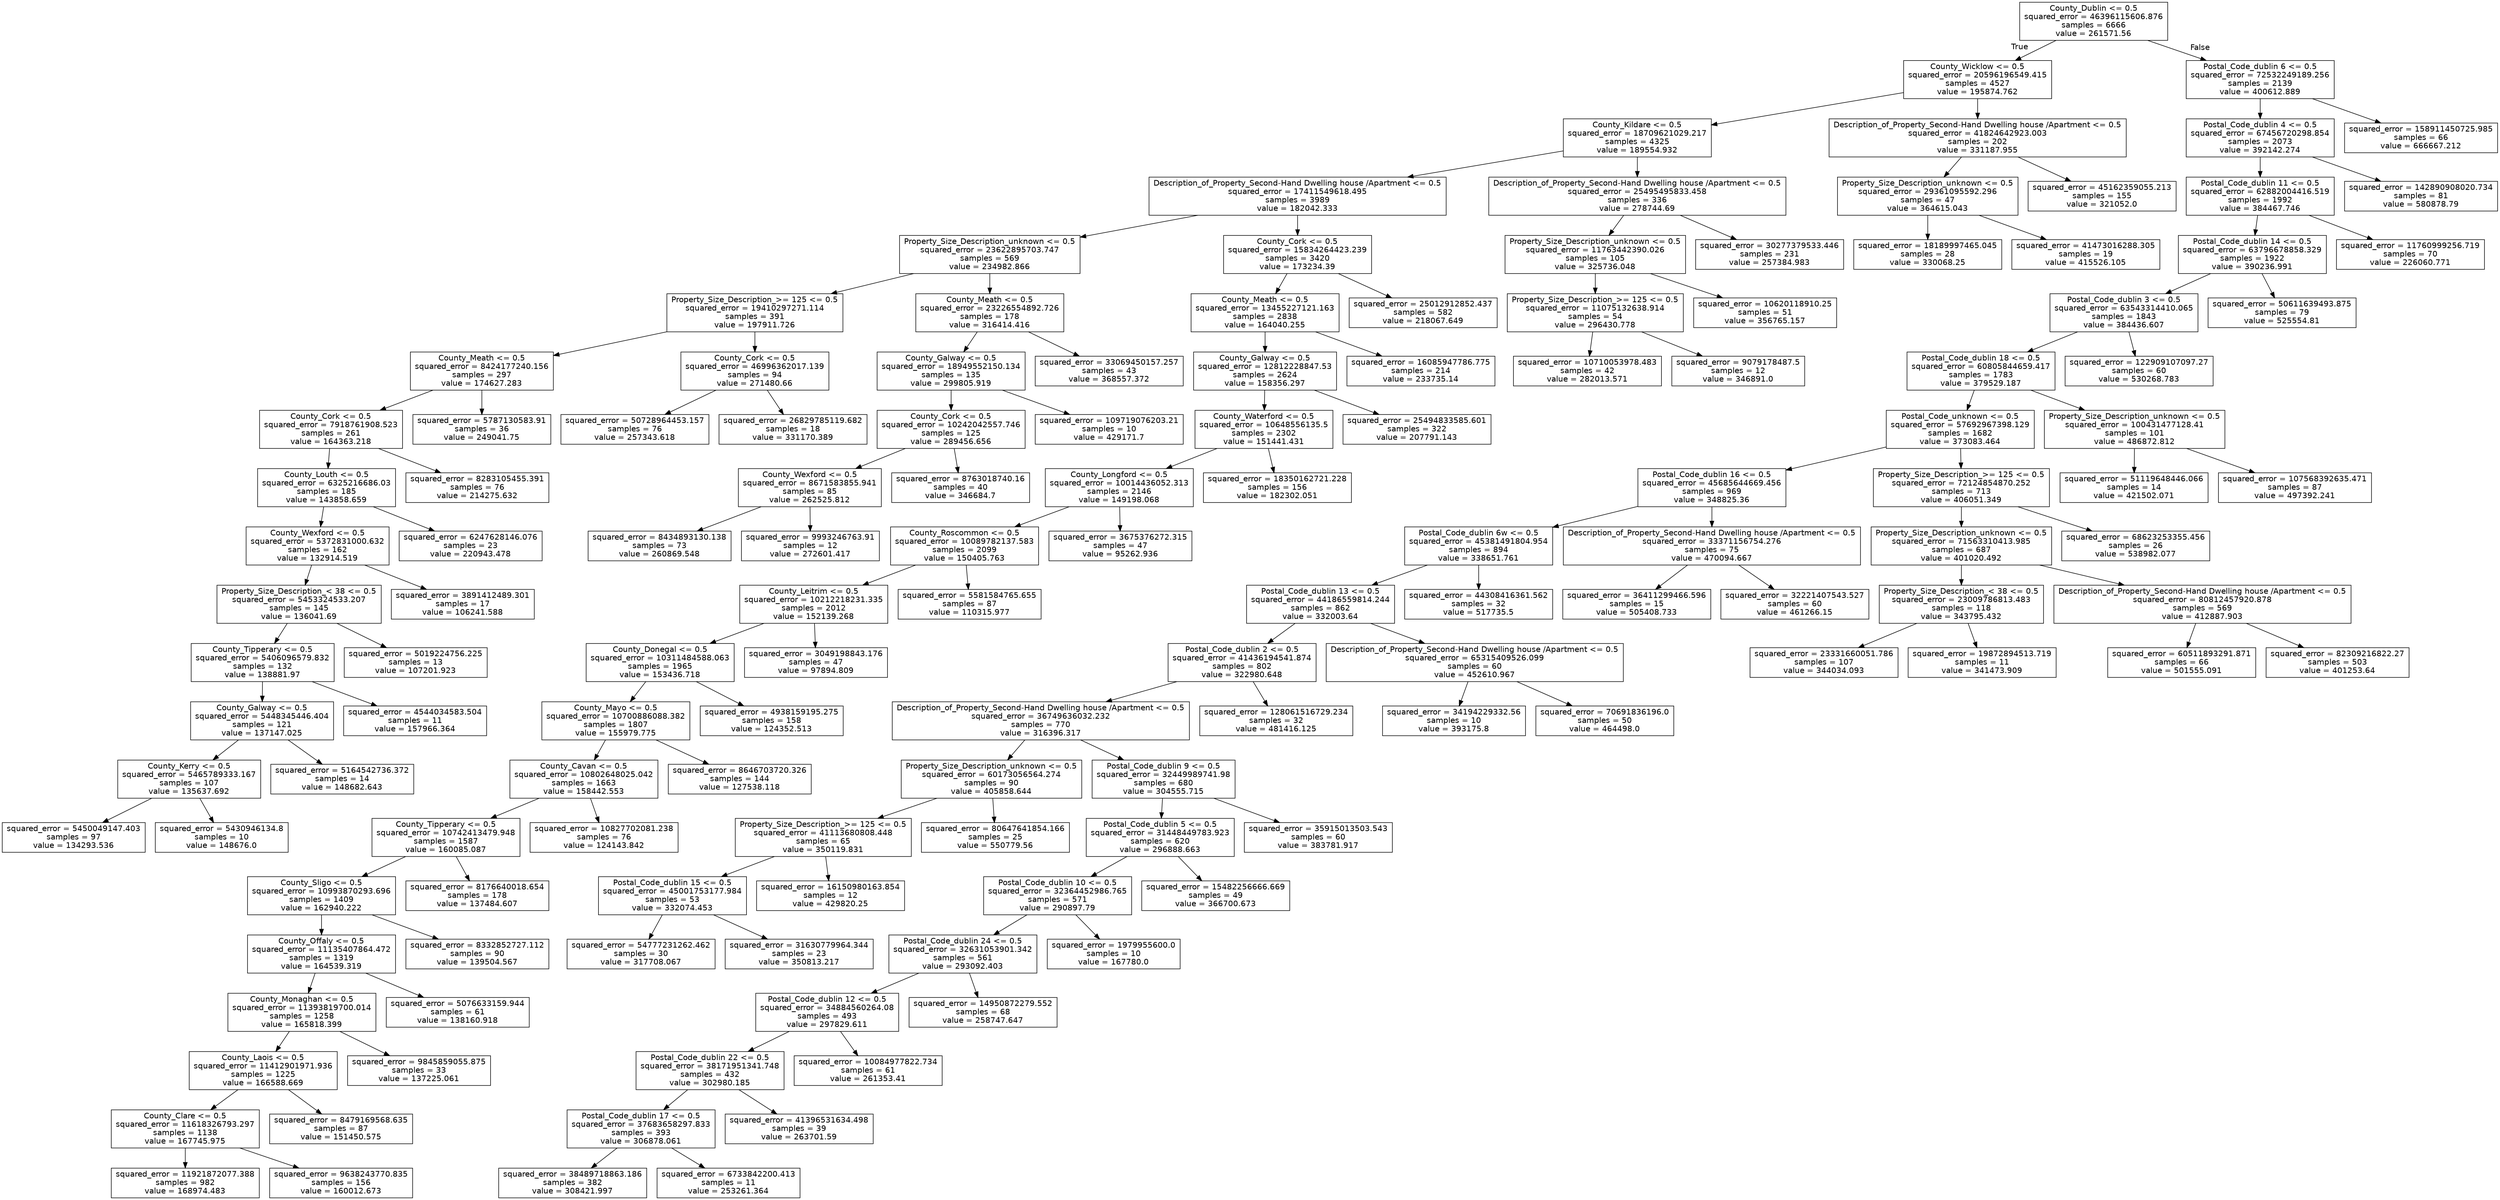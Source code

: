 digraph Tree {
node [shape=box, fontname="helvetica"] ;
edge [fontname="helvetica"] ;
0 [label="County_Dublin <= 0.5\nsquared_error = 46396115606.876\nsamples = 6666\nvalue = 261571.56"] ;
1 [label="County_Wicklow <= 0.5\nsquared_error = 20596196549.415\nsamples = 4527\nvalue = 195874.762"] ;
0 -> 1 [labeldistance=2.5, labelangle=45, headlabel="True"] ;
2 [label="County_Kildare <= 0.5\nsquared_error = 18709621029.217\nsamples = 4325\nvalue = 189554.932"] ;
1 -> 2 ;
3 [label="Description_of_Property_Second-Hand Dwelling house /Apartment <= 0.5\nsquared_error = 17411549618.495\nsamples = 3989\nvalue = 182042.333"] ;
2 -> 3 ;
4 [label="Property_Size_Description_unknown <= 0.5\nsquared_error = 23622895703.747\nsamples = 569\nvalue = 234982.866"] ;
3 -> 4 ;
5 [label="Property_Size_Description_>= 125 <= 0.5\nsquared_error = 19410297271.114\nsamples = 391\nvalue = 197911.726"] ;
4 -> 5 ;
6 [label="County_Meath <= 0.5\nsquared_error = 8424177240.156\nsamples = 297\nvalue = 174627.283"] ;
5 -> 6 ;
7 [label="County_Cork <= 0.5\nsquared_error = 7918761908.523\nsamples = 261\nvalue = 164363.218"] ;
6 -> 7 ;
8 [label="County_Louth <= 0.5\nsquared_error = 6325216686.03\nsamples = 185\nvalue = 143858.659"] ;
7 -> 8 ;
9 [label="County_Wexford <= 0.5\nsquared_error = 5372831000.632\nsamples = 162\nvalue = 132914.519"] ;
8 -> 9 ;
10 [label="Property_Size_Description_< 38 <= 0.5\nsquared_error = 5453324533.207\nsamples = 145\nvalue = 136041.69"] ;
9 -> 10 ;
11 [label="County_Tipperary <= 0.5\nsquared_error = 5406096579.832\nsamples = 132\nvalue = 138881.97"] ;
10 -> 11 ;
12 [label="County_Galway <= 0.5\nsquared_error = 5448345446.404\nsamples = 121\nvalue = 137147.025"] ;
11 -> 12 ;
13 [label="County_Kerry <= 0.5\nsquared_error = 5465789333.167\nsamples = 107\nvalue = 135637.692"] ;
12 -> 13 ;
14 [label="squared_error = 5450049147.403\nsamples = 97\nvalue = 134293.536"] ;
13 -> 14 ;
15 [label="squared_error = 5430946134.8\nsamples = 10\nvalue = 148676.0"] ;
13 -> 15 ;
16 [label="squared_error = 5164542736.372\nsamples = 14\nvalue = 148682.643"] ;
12 -> 16 ;
17 [label="squared_error = 4544034583.504\nsamples = 11\nvalue = 157966.364"] ;
11 -> 17 ;
18 [label="squared_error = 5019224756.225\nsamples = 13\nvalue = 107201.923"] ;
10 -> 18 ;
19 [label="squared_error = 3891412489.301\nsamples = 17\nvalue = 106241.588"] ;
9 -> 19 ;
20 [label="squared_error = 6247628146.076\nsamples = 23\nvalue = 220943.478"] ;
8 -> 20 ;
21 [label="squared_error = 8283105455.391\nsamples = 76\nvalue = 214275.632"] ;
7 -> 21 ;
22 [label="squared_error = 5787130583.91\nsamples = 36\nvalue = 249041.75"] ;
6 -> 22 ;
23 [label="County_Cork <= 0.5\nsquared_error = 46996362017.139\nsamples = 94\nvalue = 271480.66"] ;
5 -> 23 ;
24 [label="squared_error = 50728964453.157\nsamples = 76\nvalue = 257343.618"] ;
23 -> 24 ;
25 [label="squared_error = 26829785119.682\nsamples = 18\nvalue = 331170.389"] ;
23 -> 25 ;
26 [label="County_Meath <= 0.5\nsquared_error = 23226554892.726\nsamples = 178\nvalue = 316414.416"] ;
4 -> 26 ;
27 [label="County_Galway <= 0.5\nsquared_error = 18949552150.134\nsamples = 135\nvalue = 299805.919"] ;
26 -> 27 ;
28 [label="County_Cork <= 0.5\nsquared_error = 10242042557.746\nsamples = 125\nvalue = 289456.656"] ;
27 -> 28 ;
29 [label="County_Wexford <= 0.5\nsquared_error = 8671583855.941\nsamples = 85\nvalue = 262525.812"] ;
28 -> 29 ;
30 [label="squared_error = 8434893130.138\nsamples = 73\nvalue = 260869.548"] ;
29 -> 30 ;
31 [label="squared_error = 9993246763.91\nsamples = 12\nvalue = 272601.417"] ;
29 -> 31 ;
32 [label="squared_error = 8763018740.16\nsamples = 40\nvalue = 346684.7"] ;
28 -> 32 ;
33 [label="squared_error = 109719076203.21\nsamples = 10\nvalue = 429171.7"] ;
27 -> 33 ;
34 [label="squared_error = 33069450157.257\nsamples = 43\nvalue = 368557.372"] ;
26 -> 34 ;
35 [label="County_Cork <= 0.5\nsquared_error = 15834264423.239\nsamples = 3420\nvalue = 173234.39"] ;
3 -> 35 ;
36 [label="County_Meath <= 0.5\nsquared_error = 13455227121.163\nsamples = 2838\nvalue = 164040.255"] ;
35 -> 36 ;
37 [label="County_Galway <= 0.5\nsquared_error = 12812228847.53\nsamples = 2624\nvalue = 158356.297"] ;
36 -> 37 ;
38 [label="County_Waterford <= 0.5\nsquared_error = 10648556135.5\nsamples = 2302\nvalue = 151441.431"] ;
37 -> 38 ;
39 [label="County_Longford <= 0.5\nsquared_error = 10014436052.313\nsamples = 2146\nvalue = 149198.068"] ;
38 -> 39 ;
40 [label="County_Roscommon <= 0.5\nsquared_error = 10089782137.583\nsamples = 2099\nvalue = 150405.763"] ;
39 -> 40 ;
41 [label="County_Leitrim <= 0.5\nsquared_error = 10212218231.335\nsamples = 2012\nvalue = 152139.268"] ;
40 -> 41 ;
42 [label="County_Donegal <= 0.5\nsquared_error = 10311484588.063\nsamples = 1965\nvalue = 153436.718"] ;
41 -> 42 ;
43 [label="County_Mayo <= 0.5\nsquared_error = 10700886088.382\nsamples = 1807\nvalue = 155979.775"] ;
42 -> 43 ;
44 [label="County_Cavan <= 0.5\nsquared_error = 10802648025.042\nsamples = 1663\nvalue = 158442.553"] ;
43 -> 44 ;
45 [label="County_Tipperary <= 0.5\nsquared_error = 10742413479.948\nsamples = 1587\nvalue = 160085.087"] ;
44 -> 45 ;
46 [label="County_Sligo <= 0.5\nsquared_error = 10993870293.696\nsamples = 1409\nvalue = 162940.222"] ;
45 -> 46 ;
47 [label="County_Offaly <= 0.5\nsquared_error = 11135407864.472\nsamples = 1319\nvalue = 164539.319"] ;
46 -> 47 ;
48 [label="County_Monaghan <= 0.5\nsquared_error = 11393819700.014\nsamples = 1258\nvalue = 165818.399"] ;
47 -> 48 ;
49 [label="County_Laois <= 0.5\nsquared_error = 11412901971.936\nsamples = 1225\nvalue = 166588.669"] ;
48 -> 49 ;
50 [label="County_Clare <= 0.5\nsquared_error = 11618326793.297\nsamples = 1138\nvalue = 167745.975"] ;
49 -> 50 ;
51 [label="squared_error = 11921872077.388\nsamples = 982\nvalue = 168974.483"] ;
50 -> 51 ;
52 [label="squared_error = 9638243770.835\nsamples = 156\nvalue = 160012.673"] ;
50 -> 52 ;
53 [label="squared_error = 8479169568.635\nsamples = 87\nvalue = 151450.575"] ;
49 -> 53 ;
54 [label="squared_error = 9845859055.875\nsamples = 33\nvalue = 137225.061"] ;
48 -> 54 ;
55 [label="squared_error = 5076633159.944\nsamples = 61\nvalue = 138160.918"] ;
47 -> 55 ;
56 [label="squared_error = 8332852727.112\nsamples = 90\nvalue = 139504.567"] ;
46 -> 56 ;
57 [label="squared_error = 8176640018.654\nsamples = 178\nvalue = 137484.607"] ;
45 -> 57 ;
58 [label="squared_error = 10827702081.238\nsamples = 76\nvalue = 124143.842"] ;
44 -> 58 ;
59 [label="squared_error = 8646703720.326\nsamples = 144\nvalue = 127538.118"] ;
43 -> 59 ;
60 [label="squared_error = 4938159195.275\nsamples = 158\nvalue = 124352.513"] ;
42 -> 60 ;
61 [label="squared_error = 3049198843.176\nsamples = 47\nvalue = 97894.809"] ;
41 -> 61 ;
62 [label="squared_error = 5581584765.655\nsamples = 87\nvalue = 110315.977"] ;
40 -> 62 ;
63 [label="squared_error = 3675376272.315\nsamples = 47\nvalue = 95262.936"] ;
39 -> 63 ;
64 [label="squared_error = 18350162721.228\nsamples = 156\nvalue = 182302.051"] ;
38 -> 64 ;
65 [label="squared_error = 25494833585.601\nsamples = 322\nvalue = 207791.143"] ;
37 -> 65 ;
66 [label="squared_error = 16085947786.775\nsamples = 214\nvalue = 233735.14"] ;
36 -> 66 ;
67 [label="squared_error = 25012912852.437\nsamples = 582\nvalue = 218067.649"] ;
35 -> 67 ;
68 [label="Description_of_Property_Second-Hand Dwelling house /Apartment <= 0.5\nsquared_error = 25495495833.458\nsamples = 336\nvalue = 278744.69"] ;
2 -> 68 ;
69 [label="Property_Size_Description_unknown <= 0.5\nsquared_error = 11763442390.026\nsamples = 105\nvalue = 325736.048"] ;
68 -> 69 ;
70 [label="Property_Size_Description_>= 125 <= 0.5\nsquared_error = 11075132638.914\nsamples = 54\nvalue = 296430.778"] ;
69 -> 70 ;
71 [label="squared_error = 10710053978.483\nsamples = 42\nvalue = 282013.571"] ;
70 -> 71 ;
72 [label="squared_error = 9079178487.5\nsamples = 12\nvalue = 346891.0"] ;
70 -> 72 ;
73 [label="squared_error = 10620118910.25\nsamples = 51\nvalue = 356765.157"] ;
69 -> 73 ;
74 [label="squared_error = 30277379533.446\nsamples = 231\nvalue = 257384.983"] ;
68 -> 74 ;
75 [label="Description_of_Property_Second-Hand Dwelling house /Apartment <= 0.5\nsquared_error = 41824642923.003\nsamples = 202\nvalue = 331187.955"] ;
1 -> 75 ;
76 [label="Property_Size_Description_unknown <= 0.5\nsquared_error = 29361095592.296\nsamples = 47\nvalue = 364615.043"] ;
75 -> 76 ;
77 [label="squared_error = 18189997465.045\nsamples = 28\nvalue = 330068.25"] ;
76 -> 77 ;
78 [label="squared_error = 41473016288.305\nsamples = 19\nvalue = 415526.105"] ;
76 -> 78 ;
79 [label="squared_error = 45162359055.213\nsamples = 155\nvalue = 321052.0"] ;
75 -> 79 ;
80 [label="Postal_Code_dublin 6 <= 0.5\nsquared_error = 72532249189.256\nsamples = 2139\nvalue = 400612.889"] ;
0 -> 80 [labeldistance=2.5, labelangle=-45, headlabel="False"] ;
81 [label="Postal_Code_dublin 4 <= 0.5\nsquared_error = 67456720298.854\nsamples = 2073\nvalue = 392142.274"] ;
80 -> 81 ;
82 [label="Postal_Code_dublin 11 <= 0.5\nsquared_error = 62882004416.519\nsamples = 1992\nvalue = 384467.746"] ;
81 -> 82 ;
83 [label="Postal_Code_dublin 14 <= 0.5\nsquared_error = 63796678858.329\nsamples = 1922\nvalue = 390236.991"] ;
82 -> 83 ;
84 [label="Postal_Code_dublin 3 <= 0.5\nsquared_error = 63543314410.065\nsamples = 1843\nvalue = 384436.607"] ;
83 -> 84 ;
85 [label="Postal_Code_dublin 18 <= 0.5\nsquared_error = 60805844659.417\nsamples = 1783\nvalue = 379529.187"] ;
84 -> 85 ;
86 [label="Postal_Code_unknown <= 0.5\nsquared_error = 57692967398.129\nsamples = 1682\nvalue = 373083.464"] ;
85 -> 86 ;
87 [label="Postal_Code_dublin 16 <= 0.5\nsquared_error = 45685644669.456\nsamples = 969\nvalue = 348825.36"] ;
86 -> 87 ;
88 [label="Postal_Code_dublin 6w <= 0.5\nsquared_error = 45381491804.954\nsamples = 894\nvalue = 338651.761"] ;
87 -> 88 ;
89 [label="Postal_Code_dublin 13 <= 0.5\nsquared_error = 44186559814.244\nsamples = 862\nvalue = 332003.64"] ;
88 -> 89 ;
90 [label="Postal_Code_dublin 2 <= 0.5\nsquared_error = 41436194541.874\nsamples = 802\nvalue = 322980.648"] ;
89 -> 90 ;
91 [label="Description_of_Property_Second-Hand Dwelling house /Apartment <= 0.5\nsquared_error = 36749636032.232\nsamples = 770\nvalue = 316396.317"] ;
90 -> 91 ;
92 [label="Property_Size_Description_unknown <= 0.5\nsquared_error = 60173056564.274\nsamples = 90\nvalue = 405858.644"] ;
91 -> 92 ;
93 [label="Property_Size_Description_>= 125 <= 0.5\nsquared_error = 41113680808.448\nsamples = 65\nvalue = 350119.831"] ;
92 -> 93 ;
94 [label="Postal_Code_dublin 15 <= 0.5\nsquared_error = 45001753177.984\nsamples = 53\nvalue = 332074.453"] ;
93 -> 94 ;
95 [label="squared_error = 54777231262.462\nsamples = 30\nvalue = 317708.067"] ;
94 -> 95 ;
96 [label="squared_error = 31630779964.344\nsamples = 23\nvalue = 350813.217"] ;
94 -> 96 ;
97 [label="squared_error = 16150980163.854\nsamples = 12\nvalue = 429820.25"] ;
93 -> 97 ;
98 [label="squared_error = 80647641854.166\nsamples = 25\nvalue = 550779.56"] ;
92 -> 98 ;
99 [label="Postal_Code_dublin 9 <= 0.5\nsquared_error = 32449989741.98\nsamples = 680\nvalue = 304555.715"] ;
91 -> 99 ;
100 [label="Postal_Code_dublin 5 <= 0.5\nsquared_error = 31448449783.923\nsamples = 620\nvalue = 296888.663"] ;
99 -> 100 ;
101 [label="Postal_Code_dublin 10 <= 0.5\nsquared_error = 32364452986.765\nsamples = 571\nvalue = 290897.79"] ;
100 -> 101 ;
102 [label="Postal_Code_dublin 24 <= 0.5\nsquared_error = 32631053901.342\nsamples = 561\nvalue = 293092.403"] ;
101 -> 102 ;
103 [label="Postal_Code_dublin 12 <= 0.5\nsquared_error = 34884560264.08\nsamples = 493\nvalue = 297829.611"] ;
102 -> 103 ;
104 [label="Postal_Code_dublin 22 <= 0.5\nsquared_error = 38171951341.748\nsamples = 432\nvalue = 302980.185"] ;
103 -> 104 ;
105 [label="Postal_Code_dublin 17 <= 0.5\nsquared_error = 37683658297.833\nsamples = 393\nvalue = 306878.061"] ;
104 -> 105 ;
106 [label="squared_error = 38489718863.186\nsamples = 382\nvalue = 308421.997"] ;
105 -> 106 ;
107 [label="squared_error = 6733842200.413\nsamples = 11\nvalue = 253261.364"] ;
105 -> 107 ;
108 [label="squared_error = 41396531634.498\nsamples = 39\nvalue = 263701.59"] ;
104 -> 108 ;
109 [label="squared_error = 10084977822.734\nsamples = 61\nvalue = 261353.41"] ;
103 -> 109 ;
110 [label="squared_error = 14950872279.552\nsamples = 68\nvalue = 258747.647"] ;
102 -> 110 ;
111 [label="squared_error = 1979955600.0\nsamples = 10\nvalue = 167780.0"] ;
101 -> 111 ;
112 [label="squared_error = 15482256666.669\nsamples = 49\nvalue = 366700.673"] ;
100 -> 112 ;
113 [label="squared_error = 35915013503.543\nsamples = 60\nvalue = 383781.917"] ;
99 -> 113 ;
114 [label="squared_error = 128061516729.234\nsamples = 32\nvalue = 481416.125"] ;
90 -> 114 ;
115 [label="Description_of_Property_Second-Hand Dwelling house /Apartment <= 0.5\nsquared_error = 65315409526.099\nsamples = 60\nvalue = 452610.967"] ;
89 -> 115 ;
116 [label="squared_error = 34194229332.56\nsamples = 10\nvalue = 393175.8"] ;
115 -> 116 ;
117 [label="squared_error = 70691836196.0\nsamples = 50\nvalue = 464498.0"] ;
115 -> 117 ;
118 [label="squared_error = 44308416361.562\nsamples = 32\nvalue = 517735.5"] ;
88 -> 118 ;
119 [label="Description_of_Property_Second-Hand Dwelling house /Apartment <= 0.5\nsquared_error = 33371156754.276\nsamples = 75\nvalue = 470094.667"] ;
87 -> 119 ;
120 [label="squared_error = 36411299466.596\nsamples = 15\nvalue = 505408.733"] ;
119 -> 120 ;
121 [label="squared_error = 32221407543.527\nsamples = 60\nvalue = 461266.15"] ;
119 -> 121 ;
122 [label="Property_Size_Description_>= 125 <= 0.5\nsquared_error = 72124854870.252\nsamples = 713\nvalue = 406051.349"] ;
86 -> 122 ;
123 [label="Property_Size_Description_unknown <= 0.5\nsquared_error = 71563310413.985\nsamples = 687\nvalue = 401020.492"] ;
122 -> 123 ;
124 [label="Property_Size_Description_< 38 <= 0.5\nsquared_error = 23009786813.483\nsamples = 118\nvalue = 343795.432"] ;
123 -> 124 ;
125 [label="squared_error = 23331660051.786\nsamples = 107\nvalue = 344034.093"] ;
124 -> 125 ;
126 [label="squared_error = 19872894513.719\nsamples = 11\nvalue = 341473.909"] ;
124 -> 126 ;
127 [label="Description_of_Property_Second-Hand Dwelling house /Apartment <= 0.5\nsquared_error = 80812457920.878\nsamples = 569\nvalue = 412887.903"] ;
123 -> 127 ;
128 [label="squared_error = 60511893291.871\nsamples = 66\nvalue = 501555.091"] ;
127 -> 128 ;
129 [label="squared_error = 82309216822.27\nsamples = 503\nvalue = 401253.64"] ;
127 -> 129 ;
130 [label="squared_error = 68623253355.456\nsamples = 26\nvalue = 538982.077"] ;
122 -> 130 ;
131 [label="Property_Size_Description_unknown <= 0.5\nsquared_error = 100431477128.41\nsamples = 101\nvalue = 486872.812"] ;
85 -> 131 ;
132 [label="squared_error = 51119648446.066\nsamples = 14\nvalue = 421502.071"] ;
131 -> 132 ;
133 [label="squared_error = 107568392635.471\nsamples = 87\nvalue = 497392.241"] ;
131 -> 133 ;
134 [label="squared_error = 122909107097.27\nsamples = 60\nvalue = 530268.783"] ;
84 -> 134 ;
135 [label="squared_error = 50611639493.875\nsamples = 79\nvalue = 525554.81"] ;
83 -> 135 ;
136 [label="squared_error = 11760999256.719\nsamples = 70\nvalue = 226060.771"] ;
82 -> 136 ;
137 [label="squared_error = 142890908020.734\nsamples = 81\nvalue = 580878.79"] ;
81 -> 137 ;
138 [label="squared_error = 158911450725.985\nsamples = 66\nvalue = 666667.212"] ;
80 -> 138 ;
}